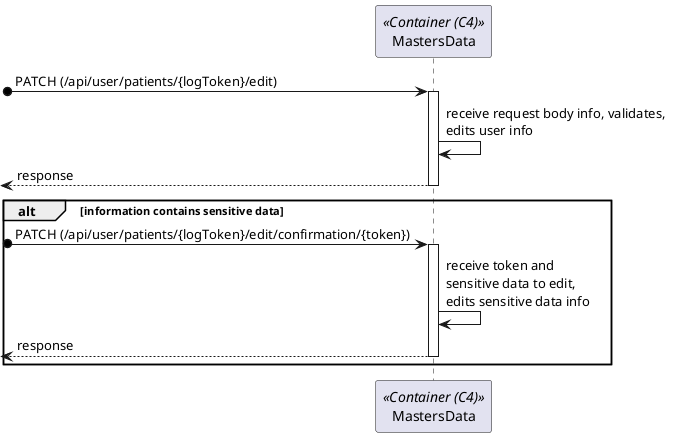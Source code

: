 ```plantuml
@startuml Process_View
participant "MastersData" as BE <<Container (C4)>>

[o-> BE: PATCH (/api/user/patients/{logToken}/edit)
activate BE
BE -> BE: receive request body info, validates, \nedits user info
<-- BE: response
deactivate BE
alt information contains sensitive data
[o-> BE: PATCH (/api/user/patients/{logToken}/edit/confirmation/{token})
activate BE
BE -> BE : receive token and \nsensitive data to edit, \nedits sensitive data info
<-- BE: response
deactivate BE
end
@enduml
```